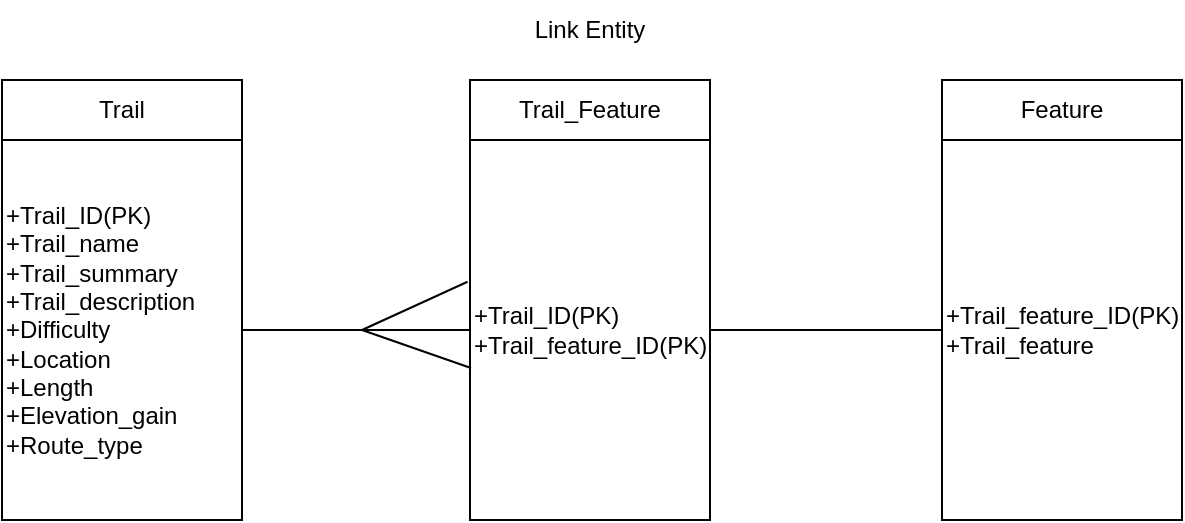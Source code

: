 <mxfile version="25.0.3">
  <diagram name="Page-1" id="xhf_rqMSdTx6UykfWGdO">
    <mxGraphModel dx="1320" dy="702" grid="1" gridSize="10" guides="1" tooltips="1" connect="1" arrows="1" fold="1" page="1" pageScale="1" pageWidth="827" pageHeight="1169" math="0" shadow="0">
      <root>
        <mxCell id="0" />
        <mxCell id="1" parent="0" />
        <mxCell id="IkYJzsR95ull9F0BhxLU-1" value="+Trail_ID(PK)&lt;div&gt;+Trail_name&lt;/div&gt;&lt;div&gt;+Trail_summary&lt;/div&gt;&lt;div&gt;+Trail_description&lt;/div&gt;&lt;div&gt;+Difficulty&lt;/div&gt;&lt;div&gt;+Location&lt;/div&gt;&lt;div&gt;+Length&lt;/div&gt;&lt;div&gt;+Elevation_gain&lt;/div&gt;&lt;div&gt;+Route_type&lt;/div&gt;" style="rounded=0;whiteSpace=wrap;html=1;align=left;" parent="1" vertex="1">
          <mxGeometry x="120" y="200" width="120" height="190" as="geometry" />
        </mxCell>
        <mxCell id="0bSs18f_okDynpe9MkN2-2" value="Trail" style="rounded=0;whiteSpace=wrap;html=1;" vertex="1" parent="1">
          <mxGeometry x="120" y="170" width="120" height="30" as="geometry" />
        </mxCell>
        <mxCell id="0bSs18f_okDynpe9MkN2-3" value="+Trail_ID(PK)&lt;div&gt;+Trail_feature_ID(PK&lt;span style=&quot;background-color: initial;&quot;&gt;)&lt;/span&gt;&lt;/div&gt;" style="rounded=0;whiteSpace=wrap;html=1;align=left;" vertex="1" parent="1">
          <mxGeometry x="354" y="200" width="120" height="190" as="geometry" />
        </mxCell>
        <mxCell id="0bSs18f_okDynpe9MkN2-4" value="Trail_Feature" style="rounded=0;whiteSpace=wrap;html=1;" vertex="1" parent="1">
          <mxGeometry x="354" y="170" width="120" height="30" as="geometry" />
        </mxCell>
        <mxCell id="0bSs18f_okDynpe9MkN2-5" value="&lt;div&gt;+Trail_feature_ID(PK&lt;span style=&quot;background-color: initial;&quot;&gt;)&lt;/span&gt;&lt;/div&gt;&lt;div&gt;&lt;span style=&quot;background-color: initial;&quot;&gt;+Trail_feature&lt;/span&gt;&lt;/div&gt;" style="rounded=0;whiteSpace=wrap;html=1;align=left;" vertex="1" parent="1">
          <mxGeometry x="590" y="200" width="120" height="190" as="geometry" />
        </mxCell>
        <mxCell id="0bSs18f_okDynpe9MkN2-6" value="Feature" style="rounded=0;whiteSpace=wrap;html=1;" vertex="1" parent="1">
          <mxGeometry x="590" y="170" width="120" height="30" as="geometry" />
        </mxCell>
        <mxCell id="0bSs18f_okDynpe9MkN2-7" value="Link Entity" style="text;html=1;align=center;verticalAlign=middle;whiteSpace=wrap;rounded=0;" vertex="1" parent="1">
          <mxGeometry x="384" y="130" width="60" height="30" as="geometry" />
        </mxCell>
        <mxCell id="0bSs18f_okDynpe9MkN2-9" value="" style="endArrow=none;html=1;rounded=0;exitX=1;exitY=0.5;exitDx=0;exitDy=0;entryX=0;entryY=0.5;entryDx=0;entryDy=0;" edge="1" parent="1" source="IkYJzsR95ull9F0BhxLU-1" target="0bSs18f_okDynpe9MkN2-3">
          <mxGeometry width="50" height="50" relative="1" as="geometry">
            <mxPoint x="370" y="420" as="sourcePoint" />
            <mxPoint x="420" y="370" as="targetPoint" />
          </mxGeometry>
        </mxCell>
        <mxCell id="0bSs18f_okDynpe9MkN2-10" value="" style="endArrow=none;html=1;rounded=0;entryX=0;entryY=0.5;entryDx=0;entryDy=0;exitX=1;exitY=0.5;exitDx=0;exitDy=0;" edge="1" parent="1" source="0bSs18f_okDynpe9MkN2-3" target="0bSs18f_okDynpe9MkN2-5">
          <mxGeometry width="50" height="50" relative="1" as="geometry">
            <mxPoint x="370" y="420" as="sourcePoint" />
            <mxPoint x="420" y="370" as="targetPoint" />
          </mxGeometry>
        </mxCell>
        <mxCell id="0bSs18f_okDynpe9MkN2-13" value="" style="endArrow=none;html=1;rounded=0;entryX=-0.01;entryY=0.373;entryDx=0;entryDy=0;entryPerimeter=0;" edge="1" parent="1" target="0bSs18f_okDynpe9MkN2-3">
          <mxGeometry width="50" height="50" relative="1" as="geometry">
            <mxPoint x="300" y="295" as="sourcePoint" />
            <mxPoint x="420" y="370" as="targetPoint" />
          </mxGeometry>
        </mxCell>
        <mxCell id="0bSs18f_okDynpe9MkN2-15" value="" style="endArrow=none;html=1;rounded=0;entryX=0.004;entryY=0.6;entryDx=0;entryDy=0;entryPerimeter=0;" edge="1" parent="1" target="0bSs18f_okDynpe9MkN2-3">
          <mxGeometry width="50" height="50" relative="1" as="geometry">
            <mxPoint x="300" y="295" as="sourcePoint" />
            <mxPoint x="363" y="281" as="targetPoint" />
          </mxGeometry>
        </mxCell>
      </root>
    </mxGraphModel>
  </diagram>
</mxfile>
